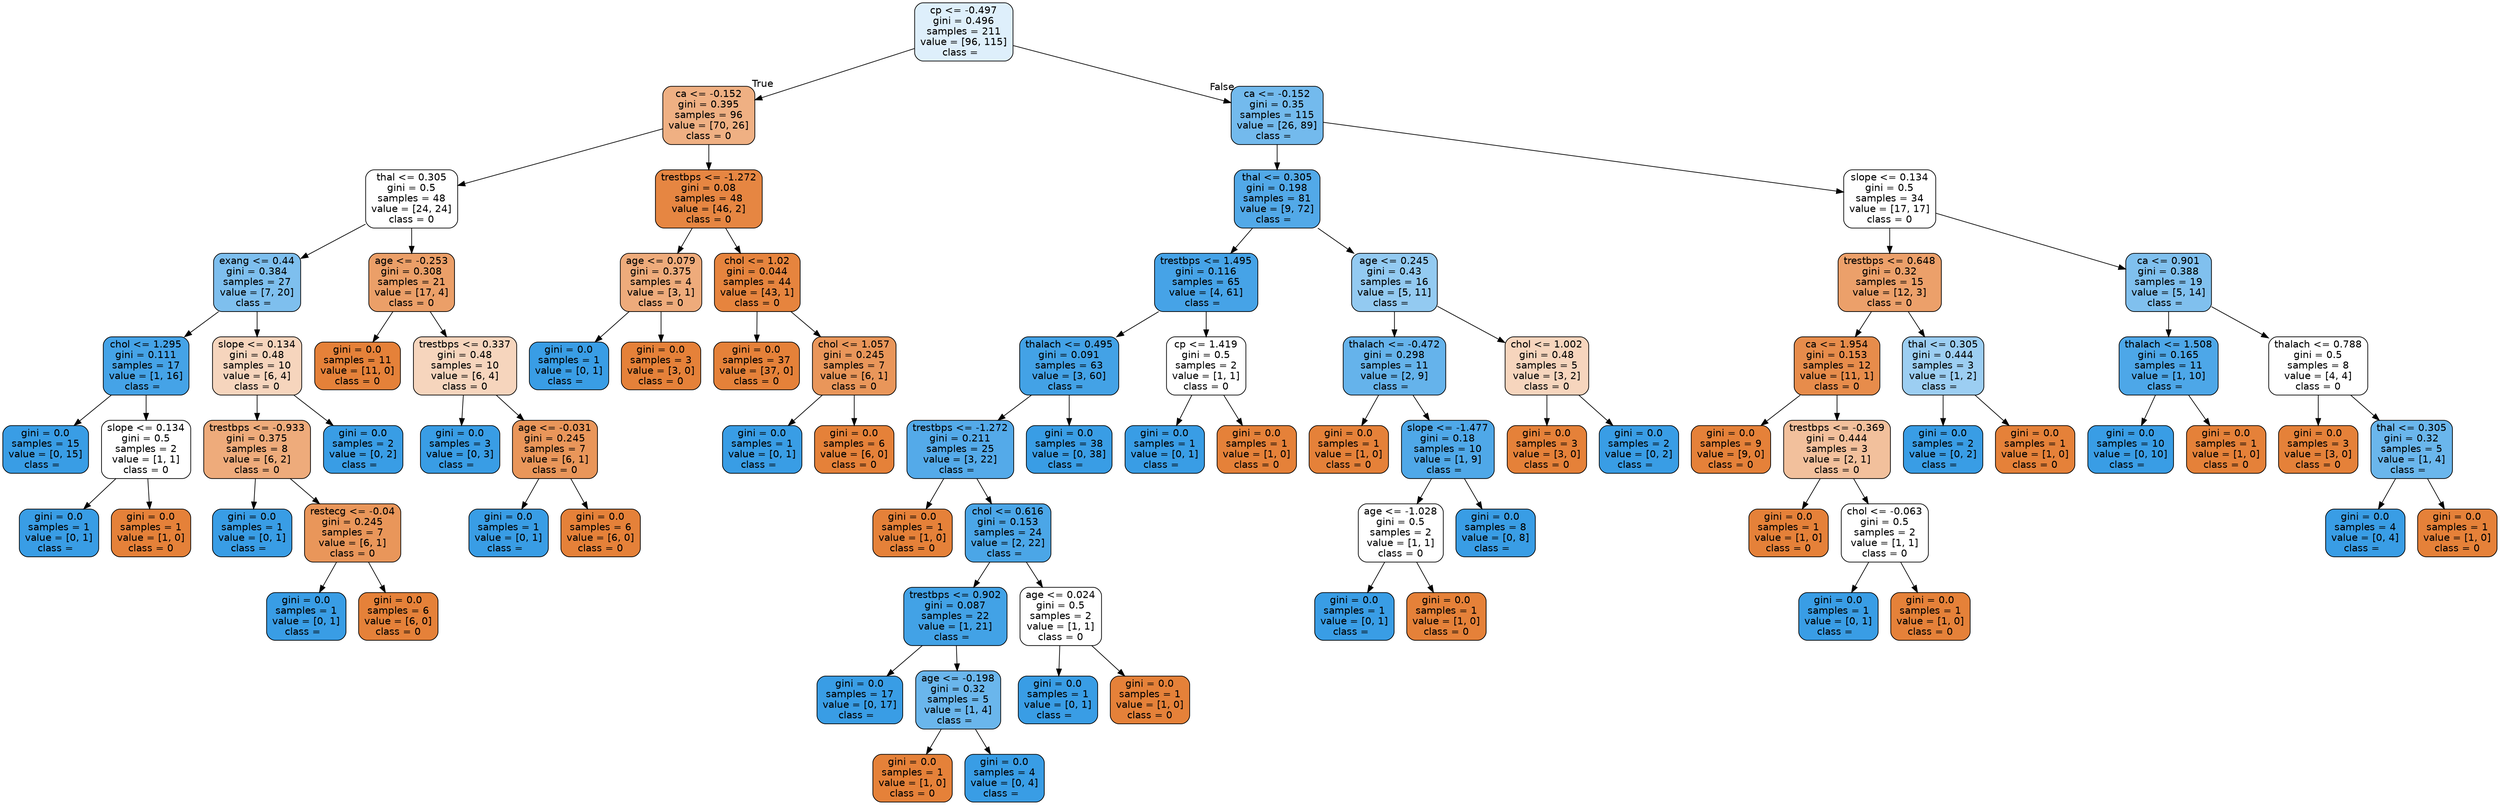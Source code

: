 digraph Tree {
node [shape=box, style="filled, rounded", color="black", fontname=helvetica] ;
edge [fontname=helvetica] ;
0 [label="cp <= -0.497\ngini = 0.496\nsamples = 211\nvalue = [96, 115]\nclass =  ", fillcolor="#deeffb"] ;
1 [label="ca <= -0.152\ngini = 0.395\nsamples = 96\nvalue = [70, 26]\nclass = 0", fillcolor="#efb083"] ;
0 -> 1 [labeldistance=2.5, labelangle=45, headlabel="True"] ;
2 [label="thal <= 0.305\ngini = 0.5\nsamples = 48\nvalue = [24, 24]\nclass = 0", fillcolor="#ffffff"] ;
1 -> 2 ;
3 [label="exang <= 0.44\ngini = 0.384\nsamples = 27\nvalue = [7, 20]\nclass =  ", fillcolor="#7ebfee"] ;
2 -> 3 ;
4 [label="chol <= 1.295\ngini = 0.111\nsamples = 17\nvalue = [1, 16]\nclass =  ", fillcolor="#45a3e7"] ;
3 -> 4 ;
5 [label="gini = 0.0\nsamples = 15\nvalue = [0, 15]\nclass =  ", fillcolor="#399de5"] ;
4 -> 5 ;
6 [label="slope <= 0.134\ngini = 0.5\nsamples = 2\nvalue = [1, 1]\nclass = 0", fillcolor="#ffffff"] ;
4 -> 6 ;
7 [label="gini = 0.0\nsamples = 1\nvalue = [0, 1]\nclass =  ", fillcolor="#399de5"] ;
6 -> 7 ;
8 [label="gini = 0.0\nsamples = 1\nvalue = [1, 0]\nclass = 0", fillcolor="#e58139"] ;
6 -> 8 ;
9 [label="slope <= 0.134\ngini = 0.48\nsamples = 10\nvalue = [6, 4]\nclass = 0", fillcolor="#f6d5bd"] ;
3 -> 9 ;
10 [label="trestbps <= -0.933\ngini = 0.375\nsamples = 8\nvalue = [6, 2]\nclass = 0", fillcolor="#eeab7b"] ;
9 -> 10 ;
11 [label="gini = 0.0\nsamples = 1\nvalue = [0, 1]\nclass =  ", fillcolor="#399de5"] ;
10 -> 11 ;
12 [label="restecg <= -0.04\ngini = 0.245\nsamples = 7\nvalue = [6, 1]\nclass = 0", fillcolor="#e9965a"] ;
10 -> 12 ;
13 [label="gini = 0.0\nsamples = 1\nvalue = [0, 1]\nclass =  ", fillcolor="#399de5"] ;
12 -> 13 ;
14 [label="gini = 0.0\nsamples = 6\nvalue = [6, 0]\nclass = 0", fillcolor="#e58139"] ;
12 -> 14 ;
15 [label="gini = 0.0\nsamples = 2\nvalue = [0, 2]\nclass =  ", fillcolor="#399de5"] ;
9 -> 15 ;
16 [label="age <= -0.253\ngini = 0.308\nsamples = 21\nvalue = [17, 4]\nclass = 0", fillcolor="#eb9f68"] ;
2 -> 16 ;
17 [label="gini = 0.0\nsamples = 11\nvalue = [11, 0]\nclass = 0", fillcolor="#e58139"] ;
16 -> 17 ;
18 [label="trestbps <= 0.337\ngini = 0.48\nsamples = 10\nvalue = [6, 4]\nclass = 0", fillcolor="#f6d5bd"] ;
16 -> 18 ;
19 [label="gini = 0.0\nsamples = 3\nvalue = [0, 3]\nclass =  ", fillcolor="#399de5"] ;
18 -> 19 ;
20 [label="age <= -0.031\ngini = 0.245\nsamples = 7\nvalue = [6, 1]\nclass = 0", fillcolor="#e9965a"] ;
18 -> 20 ;
21 [label="gini = 0.0\nsamples = 1\nvalue = [0, 1]\nclass =  ", fillcolor="#399de5"] ;
20 -> 21 ;
22 [label="gini = 0.0\nsamples = 6\nvalue = [6, 0]\nclass = 0", fillcolor="#e58139"] ;
20 -> 22 ;
23 [label="trestbps <= -1.272\ngini = 0.08\nsamples = 48\nvalue = [46, 2]\nclass = 0", fillcolor="#e68642"] ;
1 -> 23 ;
24 [label="age <= 0.079\ngini = 0.375\nsamples = 4\nvalue = [3, 1]\nclass = 0", fillcolor="#eeab7b"] ;
23 -> 24 ;
25 [label="gini = 0.0\nsamples = 1\nvalue = [0, 1]\nclass =  ", fillcolor="#399de5"] ;
24 -> 25 ;
26 [label="gini = 0.0\nsamples = 3\nvalue = [3, 0]\nclass = 0", fillcolor="#e58139"] ;
24 -> 26 ;
27 [label="chol <= 1.02\ngini = 0.044\nsamples = 44\nvalue = [43, 1]\nclass = 0", fillcolor="#e6843e"] ;
23 -> 27 ;
28 [label="gini = 0.0\nsamples = 37\nvalue = [37, 0]\nclass = 0", fillcolor="#e58139"] ;
27 -> 28 ;
29 [label="chol <= 1.057\ngini = 0.245\nsamples = 7\nvalue = [6, 1]\nclass = 0", fillcolor="#e9965a"] ;
27 -> 29 ;
30 [label="gini = 0.0\nsamples = 1\nvalue = [0, 1]\nclass =  ", fillcolor="#399de5"] ;
29 -> 30 ;
31 [label="gini = 0.0\nsamples = 6\nvalue = [6, 0]\nclass = 0", fillcolor="#e58139"] ;
29 -> 31 ;
32 [label="ca <= -0.152\ngini = 0.35\nsamples = 115\nvalue = [26, 89]\nclass =  ", fillcolor="#73baed"] ;
0 -> 32 [labeldistance=2.5, labelangle=-45, headlabel="False"] ;
33 [label="thal <= 0.305\ngini = 0.198\nsamples = 81\nvalue = [9, 72]\nclass =  ", fillcolor="#52a9e8"] ;
32 -> 33 ;
34 [label="trestbps <= 1.495\ngini = 0.116\nsamples = 65\nvalue = [4, 61]\nclass =  ", fillcolor="#46a3e7"] ;
33 -> 34 ;
35 [label="thalach <= 0.495\ngini = 0.091\nsamples = 63\nvalue = [3, 60]\nclass =  ", fillcolor="#43a2e6"] ;
34 -> 35 ;
36 [label="trestbps <= -1.272\ngini = 0.211\nsamples = 25\nvalue = [3, 22]\nclass =  ", fillcolor="#54aae9"] ;
35 -> 36 ;
37 [label="gini = 0.0\nsamples = 1\nvalue = [1, 0]\nclass = 0", fillcolor="#e58139"] ;
36 -> 37 ;
38 [label="chol <= 0.616\ngini = 0.153\nsamples = 24\nvalue = [2, 22]\nclass =  ", fillcolor="#4ba6e7"] ;
36 -> 38 ;
39 [label="trestbps <= 0.902\ngini = 0.087\nsamples = 22\nvalue = [1, 21]\nclass =  ", fillcolor="#42a2e6"] ;
38 -> 39 ;
40 [label="gini = 0.0\nsamples = 17\nvalue = [0, 17]\nclass =  ", fillcolor="#399de5"] ;
39 -> 40 ;
41 [label="age <= -0.198\ngini = 0.32\nsamples = 5\nvalue = [1, 4]\nclass =  ", fillcolor="#6ab6ec"] ;
39 -> 41 ;
42 [label="gini = 0.0\nsamples = 1\nvalue = [1, 0]\nclass = 0", fillcolor="#e58139"] ;
41 -> 42 ;
43 [label="gini = 0.0\nsamples = 4\nvalue = [0, 4]\nclass =  ", fillcolor="#399de5"] ;
41 -> 43 ;
44 [label="age <= 0.024\ngini = 0.5\nsamples = 2\nvalue = [1, 1]\nclass = 0", fillcolor="#ffffff"] ;
38 -> 44 ;
45 [label="gini = 0.0\nsamples = 1\nvalue = [0, 1]\nclass =  ", fillcolor="#399de5"] ;
44 -> 45 ;
46 [label="gini = 0.0\nsamples = 1\nvalue = [1, 0]\nclass = 0", fillcolor="#e58139"] ;
44 -> 46 ;
47 [label="gini = 0.0\nsamples = 38\nvalue = [0, 38]\nclass =  ", fillcolor="#399de5"] ;
35 -> 47 ;
48 [label="cp <= 1.419\ngini = 0.5\nsamples = 2\nvalue = [1, 1]\nclass = 0", fillcolor="#ffffff"] ;
34 -> 48 ;
49 [label="gini = 0.0\nsamples = 1\nvalue = [0, 1]\nclass =  ", fillcolor="#399de5"] ;
48 -> 49 ;
50 [label="gini = 0.0\nsamples = 1\nvalue = [1, 0]\nclass = 0", fillcolor="#e58139"] ;
48 -> 50 ;
51 [label="age <= 0.245\ngini = 0.43\nsamples = 16\nvalue = [5, 11]\nclass =  ", fillcolor="#93caf1"] ;
33 -> 51 ;
52 [label="thalach <= -0.472\ngini = 0.298\nsamples = 11\nvalue = [2, 9]\nclass =  ", fillcolor="#65b3eb"] ;
51 -> 52 ;
53 [label="gini = 0.0\nsamples = 1\nvalue = [1, 0]\nclass = 0", fillcolor="#e58139"] ;
52 -> 53 ;
54 [label="slope <= -1.477\ngini = 0.18\nsamples = 10\nvalue = [1, 9]\nclass =  ", fillcolor="#4fa8e8"] ;
52 -> 54 ;
55 [label="age <= -1.028\ngini = 0.5\nsamples = 2\nvalue = [1, 1]\nclass = 0", fillcolor="#ffffff"] ;
54 -> 55 ;
56 [label="gini = 0.0\nsamples = 1\nvalue = [0, 1]\nclass =  ", fillcolor="#399de5"] ;
55 -> 56 ;
57 [label="gini = 0.0\nsamples = 1\nvalue = [1, 0]\nclass = 0", fillcolor="#e58139"] ;
55 -> 57 ;
58 [label="gini = 0.0\nsamples = 8\nvalue = [0, 8]\nclass =  ", fillcolor="#399de5"] ;
54 -> 58 ;
59 [label="chol <= 1.002\ngini = 0.48\nsamples = 5\nvalue = [3, 2]\nclass = 0", fillcolor="#f6d5bd"] ;
51 -> 59 ;
60 [label="gini = 0.0\nsamples = 3\nvalue = [3, 0]\nclass = 0", fillcolor="#e58139"] ;
59 -> 60 ;
61 [label="gini = 0.0\nsamples = 2\nvalue = [0, 2]\nclass =  ", fillcolor="#399de5"] ;
59 -> 61 ;
62 [label="slope <= 0.134\ngini = 0.5\nsamples = 34\nvalue = [17, 17]\nclass = 0", fillcolor="#ffffff"] ;
32 -> 62 ;
63 [label="trestbps <= 0.648\ngini = 0.32\nsamples = 15\nvalue = [12, 3]\nclass = 0", fillcolor="#eca06a"] ;
62 -> 63 ;
64 [label="ca <= 1.954\ngini = 0.153\nsamples = 12\nvalue = [11, 1]\nclass = 0", fillcolor="#e78c4b"] ;
63 -> 64 ;
65 [label="gini = 0.0\nsamples = 9\nvalue = [9, 0]\nclass = 0", fillcolor="#e58139"] ;
64 -> 65 ;
66 [label="trestbps <= -0.369\ngini = 0.444\nsamples = 3\nvalue = [2, 1]\nclass = 0", fillcolor="#f2c09c"] ;
64 -> 66 ;
67 [label="gini = 0.0\nsamples = 1\nvalue = [1, 0]\nclass = 0", fillcolor="#e58139"] ;
66 -> 67 ;
68 [label="chol <= -0.063\ngini = 0.5\nsamples = 2\nvalue = [1, 1]\nclass = 0", fillcolor="#ffffff"] ;
66 -> 68 ;
69 [label="gini = 0.0\nsamples = 1\nvalue = [0, 1]\nclass =  ", fillcolor="#399de5"] ;
68 -> 69 ;
70 [label="gini = 0.0\nsamples = 1\nvalue = [1, 0]\nclass = 0", fillcolor="#e58139"] ;
68 -> 70 ;
71 [label="thal <= 0.305\ngini = 0.444\nsamples = 3\nvalue = [1, 2]\nclass =  ", fillcolor="#9ccef2"] ;
63 -> 71 ;
72 [label="gini = 0.0\nsamples = 2\nvalue = [0, 2]\nclass =  ", fillcolor="#399de5"] ;
71 -> 72 ;
73 [label="gini = 0.0\nsamples = 1\nvalue = [1, 0]\nclass = 0", fillcolor="#e58139"] ;
71 -> 73 ;
74 [label="ca <= 0.901\ngini = 0.388\nsamples = 19\nvalue = [5, 14]\nclass =  ", fillcolor="#80c0ee"] ;
62 -> 74 ;
75 [label="thalach <= 1.508\ngini = 0.165\nsamples = 11\nvalue = [1, 10]\nclass =  ", fillcolor="#4da7e8"] ;
74 -> 75 ;
76 [label="gini = 0.0\nsamples = 10\nvalue = [0, 10]\nclass =  ", fillcolor="#399de5"] ;
75 -> 76 ;
77 [label="gini = 0.0\nsamples = 1\nvalue = [1, 0]\nclass = 0", fillcolor="#e58139"] ;
75 -> 77 ;
78 [label="thalach <= 0.788\ngini = 0.5\nsamples = 8\nvalue = [4, 4]\nclass = 0", fillcolor="#ffffff"] ;
74 -> 78 ;
79 [label="gini = 0.0\nsamples = 3\nvalue = [3, 0]\nclass = 0", fillcolor="#e58139"] ;
78 -> 79 ;
80 [label="thal <= 0.305\ngini = 0.32\nsamples = 5\nvalue = [1, 4]\nclass =  ", fillcolor="#6ab6ec"] ;
78 -> 80 ;
81 [label="gini = 0.0\nsamples = 4\nvalue = [0, 4]\nclass =  ", fillcolor="#399de5"] ;
80 -> 81 ;
82 [label="gini = 0.0\nsamples = 1\nvalue = [1, 0]\nclass = 0", fillcolor="#e58139"] ;
80 -> 82 ;
}